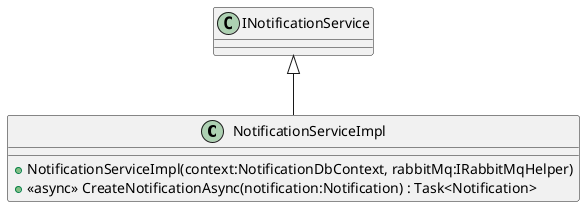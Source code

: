 @startuml
class NotificationServiceImpl {
    + NotificationServiceImpl(context:NotificationDbContext, rabbitMq:IRabbitMqHelper)
    + <<async>> CreateNotificationAsync(notification:Notification) : Task<Notification>
}
INotificationService <|-- NotificationServiceImpl
@enduml
